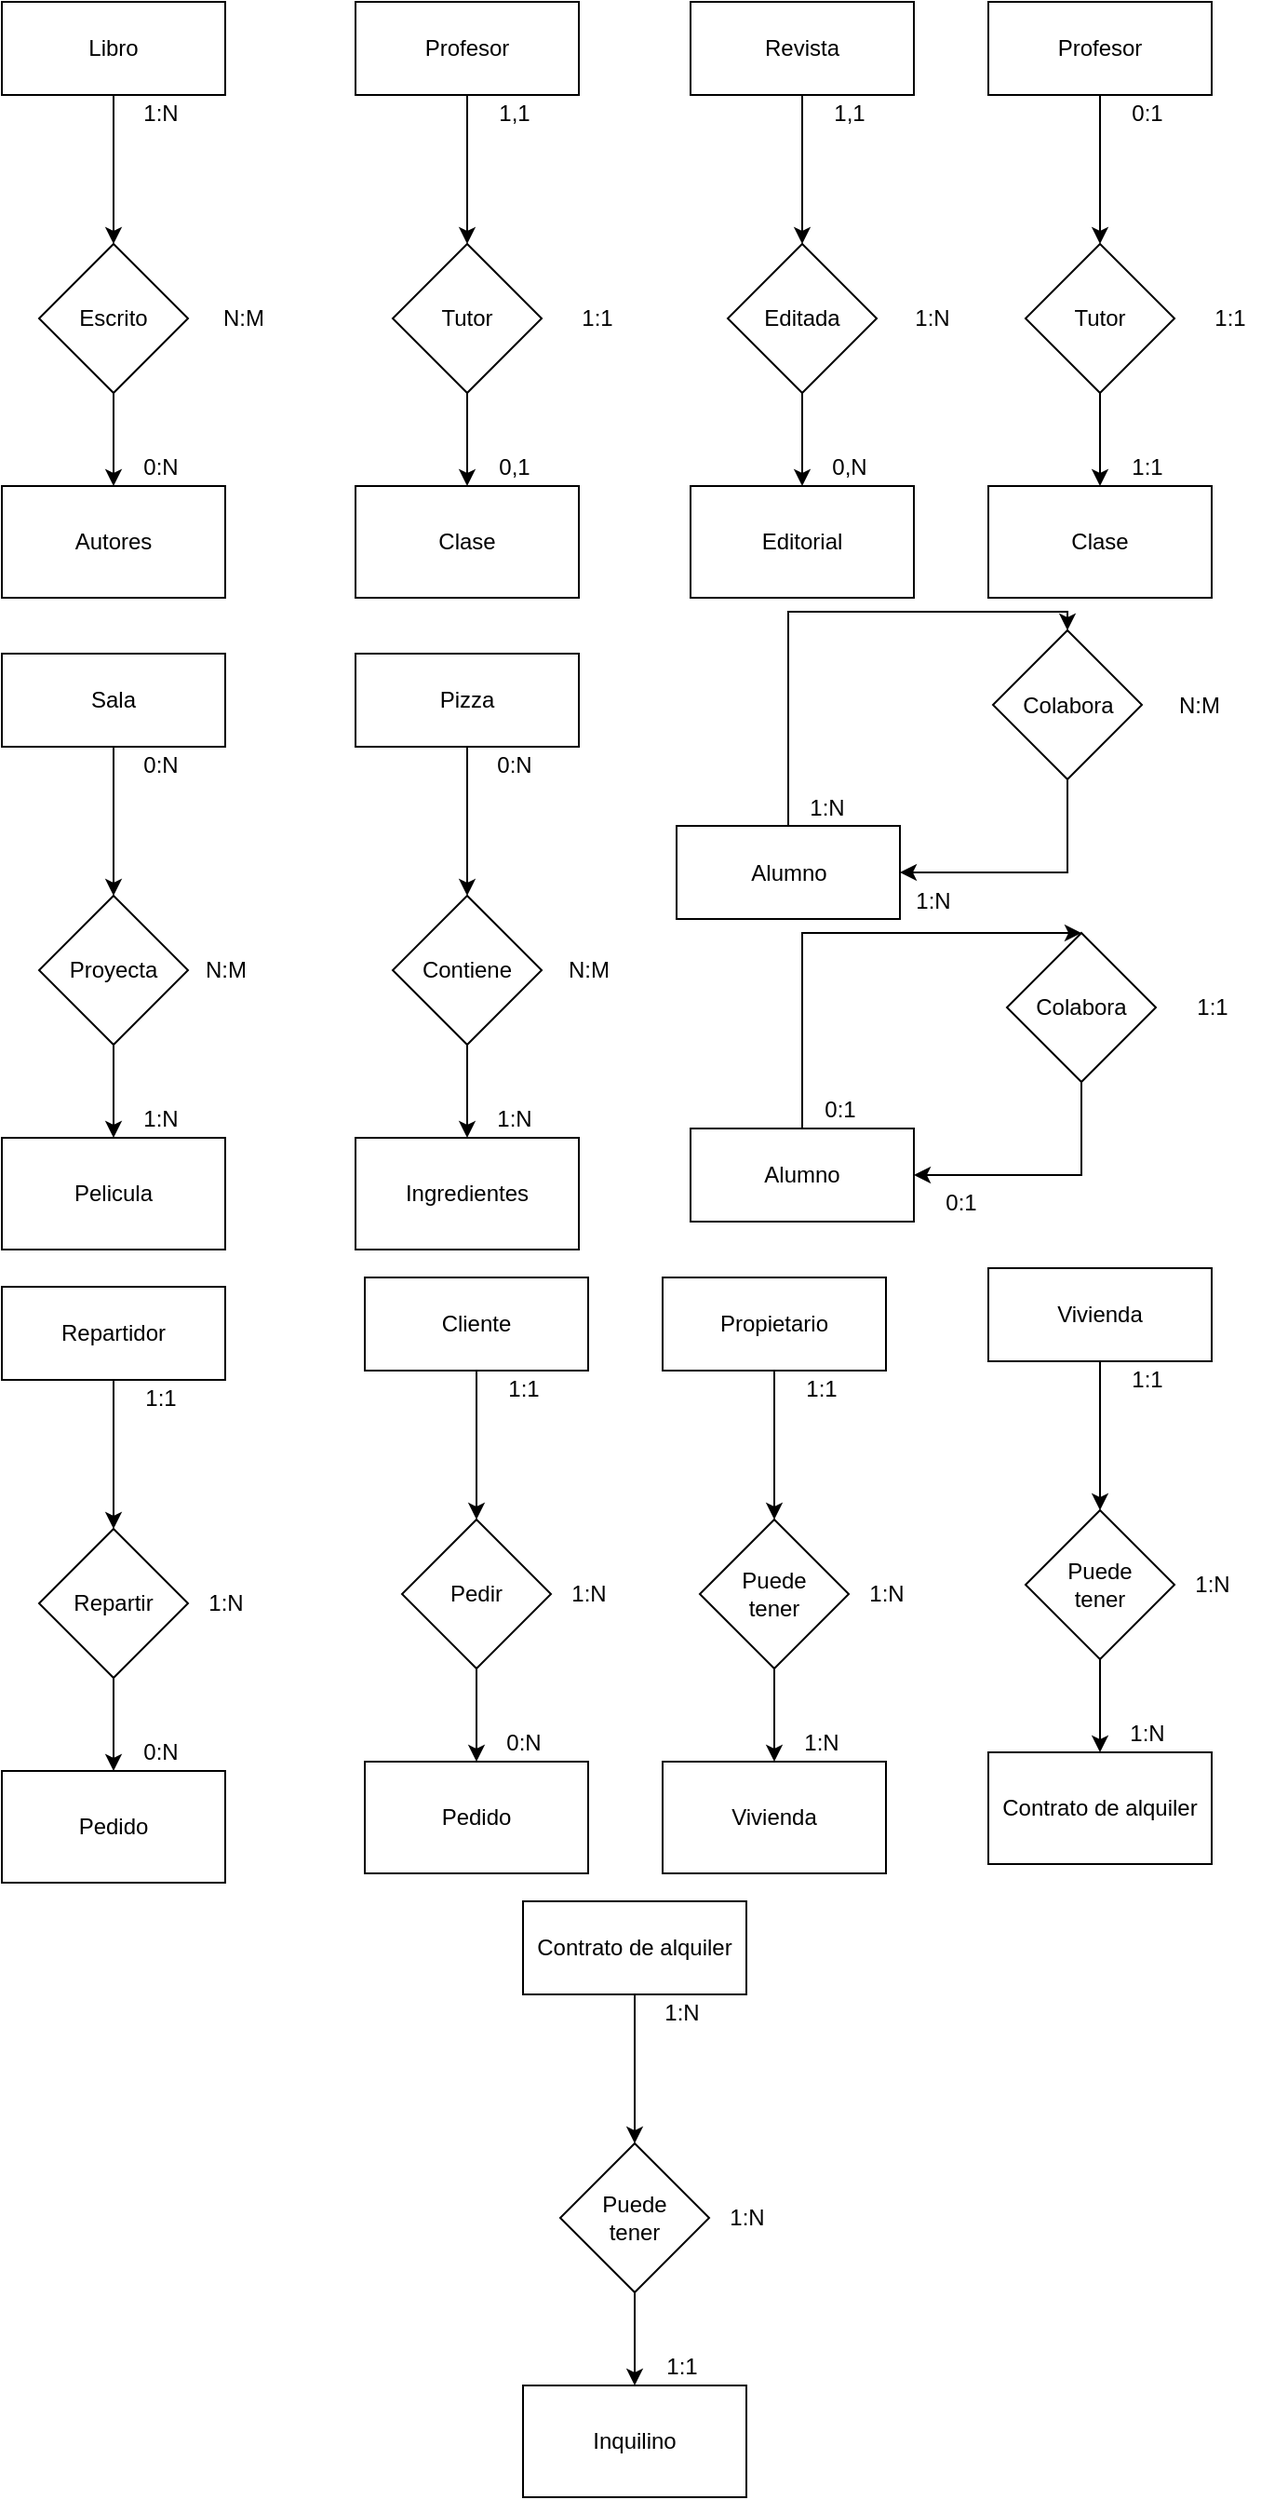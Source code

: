<mxfile version="19.0.2" type="device"><diagram id="R2lEEEUBdFMjLlhIrx00" name="Page-1"><mxGraphModel dx="2272" dy="1965" grid="1" gridSize="10" guides="1" tooltips="1" connect="1" arrows="1" fold="1" page="1" pageScale="1" pageWidth="850" pageHeight="1100" math="0" shadow="0" extFonts="Permanent Marker^https://fonts.googleapis.com/css?family=Permanent+Marker"><root><mxCell id="0"/><mxCell id="1" parent="0"/><mxCell id="HarLoR-U8Gc8J5D30fHA-31" style="edgeStyle=orthogonalEdgeStyle;rounded=0;orthogonalLoop=1;jettySize=auto;html=1;exitX=0.5;exitY=1;exitDx=0;exitDy=0;entryX=0.5;entryY=0;entryDx=0;entryDy=0;" parent="1" source="HarLoR-U8Gc8J5D30fHA-26" target="HarLoR-U8Gc8J5D30fHA-29" edge="1"><mxGeometry relative="1" as="geometry"/></mxCell><mxCell id="HarLoR-U8Gc8J5D30fHA-26" value="Libro" style="rounded=0;whiteSpace=wrap;html=1;" parent="1" vertex="1"><mxGeometry x="-720" y="-1080" width="120" height="50" as="geometry"/></mxCell><mxCell id="HarLoR-U8Gc8J5D30fHA-27" value="Autores" style="rounded=0;whiteSpace=wrap;html=1;" parent="1" vertex="1"><mxGeometry x="-720" y="-820" width="120" height="60" as="geometry"/></mxCell><mxCell id="HarLoR-U8Gc8J5D30fHA-32" style="edgeStyle=orthogonalEdgeStyle;rounded=0;orthogonalLoop=1;jettySize=auto;html=1;exitX=0.5;exitY=1;exitDx=0;exitDy=0;entryX=0.5;entryY=0;entryDx=0;entryDy=0;" parent="1" source="HarLoR-U8Gc8J5D30fHA-29" target="HarLoR-U8Gc8J5D30fHA-27" edge="1"><mxGeometry relative="1" as="geometry"/></mxCell><mxCell id="HarLoR-U8Gc8J5D30fHA-29" value="Escrito" style="rhombus;whiteSpace=wrap;html=1;" parent="1" vertex="1"><mxGeometry x="-700" y="-950" width="80" height="80" as="geometry"/></mxCell><mxCell id="HarLoR-U8Gc8J5D30fHA-34" value="1:N" style="text;html=1;align=center;verticalAlign=middle;resizable=0;points=[];autosize=1;strokeColor=none;fillColor=none;" parent="1" vertex="1"><mxGeometry x="-650" y="-1030" width="30" height="20" as="geometry"/></mxCell><mxCell id="HarLoR-U8Gc8J5D30fHA-35" value="0:N" style="text;html=1;align=center;verticalAlign=middle;resizable=0;points=[];autosize=1;strokeColor=none;fillColor=none;" parent="1" vertex="1"><mxGeometry x="-650" y="-840" width="30" height="20" as="geometry"/></mxCell><mxCell id="HarLoR-U8Gc8J5D30fHA-37" style="edgeStyle=orthogonalEdgeStyle;rounded=0;orthogonalLoop=1;jettySize=auto;html=1;exitX=0.5;exitY=1;exitDx=0;exitDy=0;entryX=0.5;entryY=0;entryDx=0;entryDy=0;" parent="1" source="HarLoR-U8Gc8J5D30fHA-38" target="HarLoR-U8Gc8J5D30fHA-41" edge="1"><mxGeometry relative="1" as="geometry"/></mxCell><mxCell id="HarLoR-U8Gc8J5D30fHA-38" value="Profesor" style="rounded=0;whiteSpace=wrap;html=1;" parent="1" vertex="1"><mxGeometry x="-530" y="-1080" width="120" height="50" as="geometry"/></mxCell><mxCell id="HarLoR-U8Gc8J5D30fHA-39" value="Clase" style="rounded=0;whiteSpace=wrap;html=1;" parent="1" vertex="1"><mxGeometry x="-530" y="-820" width="120" height="60" as="geometry"/></mxCell><mxCell id="HarLoR-U8Gc8J5D30fHA-40" style="edgeStyle=orthogonalEdgeStyle;rounded=0;orthogonalLoop=1;jettySize=auto;html=1;exitX=0.5;exitY=1;exitDx=0;exitDy=0;entryX=0.5;entryY=0;entryDx=0;entryDy=0;" parent="1" source="HarLoR-U8Gc8J5D30fHA-41" target="HarLoR-U8Gc8J5D30fHA-39" edge="1"><mxGeometry relative="1" as="geometry"/></mxCell><mxCell id="HarLoR-U8Gc8J5D30fHA-41" value="Tutor" style="rhombus;whiteSpace=wrap;html=1;" parent="1" vertex="1"><mxGeometry x="-510" y="-950" width="80" height="80" as="geometry"/></mxCell><mxCell id="HarLoR-U8Gc8J5D30fHA-42" value="1,1" style="text;html=1;align=center;verticalAlign=middle;resizable=0;points=[];autosize=1;strokeColor=none;fillColor=none;" parent="1" vertex="1"><mxGeometry x="-460" y="-1030" width="30" height="20" as="geometry"/></mxCell><mxCell id="HarLoR-U8Gc8J5D30fHA-43" value="0,1&lt;span style=&quot;color: rgba(0, 0, 0, 0); font-family: monospace; font-size: 0px; text-align: start;&quot;&gt;%3CmxGraphModel%3E%3Croot%3E%3CmxCell%20id%3D%220%22%2F%3E%3CmxCell%20id%3D%221%22%20parent%3D%220%22%2F%3E%3CmxCell%20id%3D%222%22%20style%3D%22edgeStyle%3DorthogonalEdgeStyle%3Brounded%3D0%3BorthogonalLoop%3D1%3BjettySize%3Dauto%3Bhtml%3D1%3BexitX%3D0.5%3BexitY%3D1%3BexitDx%3D0%3BexitDy%3D0%3BentryX%3D0.5%3BentryY%3D0%3BentryDx%3D0%3BentryDy%3D0%3B%22%20edge%3D%221%22%20source%3D%223%22%20target%3D%226%22%20parent%3D%221%22%3E%3CmxGeometry%20relative%3D%221%22%20as%3D%22geometry%22%2F%3E%3C%2FmxCell%3E%3CmxCell%20id%3D%223%22%20value%3D%22Profesor%22%20style%3D%22rounded%3D0%3BwhiteSpace%3Dwrap%3Bhtml%3D1%3B%22%20vertex%3D%221%22%20parent%3D%221%22%3E%3CmxGeometry%20x%3D%22100%22%20y%3D%22-790%22%20width%3D%22120%22%20height%3D%2250%22%20as%3D%22geometry%22%2F%3E%3C%2FmxCell%3E%3CmxCell%20id%3D%224%22%20value%3D%22Clase%22%20style%3D%22rounded%3D0%3BwhiteSpace%3Dwrap%3Bhtml%3D1%3B%22%20vertex%3D%221%22%20parent%3D%221%22%3E%3CmxGeometry%20x%3D%22100%22%20y%3D%22-530%22%20width%3D%22120%22%20height%3D%2260%22%20as%3D%22geometry%22%2F%3E%3C%2FmxCell%3E%3CmxCell%20id%3D%225%22%20style%3D%22edgeStyle%3DorthogonalEdgeStyle%3Brounded%3D0%3BorthogonalLoop%3D1%3BjettySize%3Dauto%3Bhtml%3D1%3BexitX%3D0.5%3BexitY%3D1%3BexitDx%3D0%3BexitDy%3D0%3BentryX%3D0.5%3BentryY%3D0%3BentryDx%3D0%3BentryDy%3D0%3B%22%20edge%3D%221%22%20source%3D%226%22%20target%3D%224%22%20parent%3D%221%22%3E%3CmxGeometry%20relative%3D%221%22%20as%3D%22geometry%22%2F%3E%3C%2FmxCell%3E%3CmxCell%20id%3D%226%22%20value%3D%22Tutor%22%20style%3D%22rhombus%3BwhiteSpace%3Dwrap%3Bhtml%3D1%3B%22%20vertex%3D%221%22%20parent%3D%221%22%3E%3CmxGeometry%20x%3D%22120%22%20y%3D%22-660%22%20width%3D%2280%22%20height%3D%2280%22%20as%3D%22geometry%22%2F%3E%3C%2FmxCell%3E%3CmxCell%20id%3D%227%22%20value%3D%220%3A1%22%20style%3D%22text%3Bhtml%3D1%3Balign%3Dcenter%3BverticalAlign%3Dmiddle%3Bresizable%3D0%3Bpoints%3D%5B%5D%3Bautosize%3D1%3BstrokeColor%3Dnone%3BfillColor%3Dnone%3B%22%20vertex%3D%221%22%20parent%3D%221%22%3E%3CmxGeometry%20x%3D%22170%22%20y%3D%22-740%22%20width%3D%2230%22%20height%3D%2220%22%20as%3D%22geometry%22%2F%3E%3C%2FmxCell%3E%3CmxCell%20id%3D%228%22%20value%3D%221%3A1%22%20style%3D%22text%3Bhtml%3D1%3Balign%3Dcenter%3BverticalAlign%3Dmiddle%3Bresizable%3D0%3Bpoints%3D%5B%5D%3Bautosize%3D1%3BstrokeColor%3Dnone%3BfillColor%3Dnone%3B%22%20vertex%3D%221%22%20parent%3D%221%22%3E%3CmxGeometry%20x%3D%22170%22%20y%3D%22-550%22%20width%3D%2230%22%20height%3D%2220%22%20as%3D%22geometry%22%2F%3E%3C%2FmxCell%3E%3CmxCell%20id%3D%229%22%20value%3D%221%3A1%22%20style%3D%22text%3Bhtml%3D1%3BstrokeColor%3Dnone%3BfillColor%3Dnone%3Balign%3Dcenter%3BverticalAlign%3Dmiddle%3BwhiteSpace%3Dwrap%3Brounded%3D0%3B%22%20vertex%3D%221%22%20parent%3D%221%22%3E%3CmxGeometry%20x%3D%22200%22%20y%3D%22-635%22%20width%3D%2260%22%20height%3D%2230%22%20as%3D%22geometry%22%2F%3E%3C%2FmxCell%3E%3C%2Froot%3E%3C%2FmxGraphModel%3E&lt;/span&gt;" style="text;html=1;align=center;verticalAlign=middle;resizable=0;points=[];autosize=1;strokeColor=none;fillColor=none;" parent="1" vertex="1"><mxGeometry x="-460" y="-840" width="30" height="20" as="geometry"/></mxCell><mxCell id="HarLoR-U8Gc8J5D30fHA-44" value="N:M" style="text;html=1;strokeColor=none;fillColor=none;align=center;verticalAlign=middle;whiteSpace=wrap;rounded=0;" parent="1" vertex="1"><mxGeometry x="-620" y="-925" width="60" height="30" as="geometry"/></mxCell><mxCell id="HarLoR-U8Gc8J5D30fHA-45" value="1:1" style="text;html=1;strokeColor=none;fillColor=none;align=center;verticalAlign=middle;whiteSpace=wrap;rounded=0;" parent="1" vertex="1"><mxGeometry x="-430" y="-925" width="60" height="30" as="geometry"/></mxCell><mxCell id="HarLoR-U8Gc8J5D30fHA-46" style="edgeStyle=orthogonalEdgeStyle;rounded=0;orthogonalLoop=1;jettySize=auto;html=1;exitX=0.5;exitY=1;exitDx=0;exitDy=0;entryX=0.5;entryY=0;entryDx=0;entryDy=0;" parent="1" source="HarLoR-U8Gc8J5D30fHA-47" target="HarLoR-U8Gc8J5D30fHA-50" edge="1"><mxGeometry relative="1" as="geometry"/></mxCell><mxCell id="HarLoR-U8Gc8J5D30fHA-47" value="Revista" style="rounded=0;whiteSpace=wrap;html=1;" parent="1" vertex="1"><mxGeometry x="-350" y="-1080" width="120" height="50" as="geometry"/></mxCell><mxCell id="HarLoR-U8Gc8J5D30fHA-48" value="Editorial" style="rounded=0;whiteSpace=wrap;html=1;" parent="1" vertex="1"><mxGeometry x="-350" y="-820" width="120" height="60" as="geometry"/></mxCell><mxCell id="HarLoR-U8Gc8J5D30fHA-49" style="edgeStyle=orthogonalEdgeStyle;rounded=0;orthogonalLoop=1;jettySize=auto;html=1;exitX=0.5;exitY=1;exitDx=0;exitDy=0;entryX=0.5;entryY=0;entryDx=0;entryDy=0;" parent="1" source="HarLoR-U8Gc8J5D30fHA-50" target="HarLoR-U8Gc8J5D30fHA-48" edge="1"><mxGeometry relative="1" as="geometry"/></mxCell><mxCell id="HarLoR-U8Gc8J5D30fHA-50" value="Editada" style="rhombus;whiteSpace=wrap;html=1;" parent="1" vertex="1"><mxGeometry x="-330" y="-950" width="80" height="80" as="geometry"/></mxCell><mxCell id="HarLoR-U8Gc8J5D30fHA-51" value="1,1" style="text;html=1;align=center;verticalAlign=middle;resizable=0;points=[];autosize=1;strokeColor=none;fillColor=none;" parent="1" vertex="1"><mxGeometry x="-280" y="-1030" width="30" height="20" as="geometry"/></mxCell><mxCell id="HarLoR-U8Gc8J5D30fHA-52" value="0,N" style="text;html=1;align=center;verticalAlign=middle;resizable=0;points=[];autosize=1;strokeColor=none;fillColor=none;" parent="1" vertex="1"><mxGeometry x="-280" y="-840" width="30" height="20" as="geometry"/></mxCell><mxCell id="HarLoR-U8Gc8J5D30fHA-53" value="1:N" style="text;html=1;strokeColor=none;fillColor=none;align=center;verticalAlign=middle;whiteSpace=wrap;rounded=0;" parent="1" vertex="1"><mxGeometry x="-250" y="-925" width="60" height="30" as="geometry"/></mxCell><mxCell id="HarLoR-U8Gc8J5D30fHA-63" style="edgeStyle=orthogonalEdgeStyle;rounded=0;orthogonalLoop=1;jettySize=auto;html=1;exitX=0.5;exitY=1;exitDx=0;exitDy=0;entryX=0.5;entryY=0;entryDx=0;entryDy=0;" parent="1" source="HarLoR-U8Gc8J5D30fHA-64" target="HarLoR-U8Gc8J5D30fHA-67" edge="1"><mxGeometry relative="1" as="geometry"/></mxCell><mxCell id="HarLoR-U8Gc8J5D30fHA-64" value="Profesor" style="rounded=0;whiteSpace=wrap;html=1;" parent="1" vertex="1"><mxGeometry x="-190" y="-1080" width="120" height="50" as="geometry"/></mxCell><mxCell id="HarLoR-U8Gc8J5D30fHA-65" value="Clase" style="rounded=0;whiteSpace=wrap;html=1;" parent="1" vertex="1"><mxGeometry x="-190" y="-820" width="120" height="60" as="geometry"/></mxCell><mxCell id="HarLoR-U8Gc8J5D30fHA-66" style="edgeStyle=orthogonalEdgeStyle;rounded=0;orthogonalLoop=1;jettySize=auto;html=1;exitX=0.5;exitY=1;exitDx=0;exitDy=0;entryX=0.5;entryY=0;entryDx=0;entryDy=0;" parent="1" source="HarLoR-U8Gc8J5D30fHA-67" target="HarLoR-U8Gc8J5D30fHA-65" edge="1"><mxGeometry relative="1" as="geometry"/></mxCell><mxCell id="HarLoR-U8Gc8J5D30fHA-67" value="Tutor" style="rhombus;whiteSpace=wrap;html=1;" parent="1" vertex="1"><mxGeometry x="-170" y="-950" width="80" height="80" as="geometry"/></mxCell><mxCell id="HarLoR-U8Gc8J5D30fHA-68" value="0:1" style="text;html=1;align=center;verticalAlign=middle;resizable=0;points=[];autosize=1;strokeColor=none;fillColor=none;" parent="1" vertex="1"><mxGeometry x="-120" y="-1030" width="30" height="20" as="geometry"/></mxCell><mxCell id="HarLoR-U8Gc8J5D30fHA-69" value="1:1" style="text;html=1;align=center;verticalAlign=middle;resizable=0;points=[];autosize=1;strokeColor=none;fillColor=none;" parent="1" vertex="1"><mxGeometry x="-120" y="-840" width="30" height="20" as="geometry"/></mxCell><mxCell id="HarLoR-U8Gc8J5D30fHA-70" value="1:1" style="text;html=1;strokeColor=none;fillColor=none;align=center;verticalAlign=middle;whiteSpace=wrap;rounded=0;" parent="1" vertex="1"><mxGeometry x="-90" y="-925" width="60" height="30" as="geometry"/></mxCell><mxCell id="LlTFSjVDHGn3UxPqFaOu-1" style="edgeStyle=orthogonalEdgeStyle;rounded=0;orthogonalLoop=1;jettySize=auto;html=1;exitX=0.5;exitY=1;exitDx=0;exitDy=0;entryX=0.5;entryY=0;entryDx=0;entryDy=0;" edge="1" parent="1" source="LlTFSjVDHGn3UxPqFaOu-2" target="LlTFSjVDHGn3UxPqFaOu-5"><mxGeometry relative="1" as="geometry"/></mxCell><mxCell id="LlTFSjVDHGn3UxPqFaOu-2" value="Sala" style="rounded=0;whiteSpace=wrap;html=1;" vertex="1" parent="1"><mxGeometry x="-720" y="-730" width="120" height="50" as="geometry"/></mxCell><mxCell id="LlTFSjVDHGn3UxPqFaOu-3" value="Pelicula" style="rounded=0;whiteSpace=wrap;html=1;" vertex="1" parent="1"><mxGeometry x="-720" y="-470" width="120" height="60" as="geometry"/></mxCell><mxCell id="LlTFSjVDHGn3UxPqFaOu-4" style="edgeStyle=orthogonalEdgeStyle;rounded=0;orthogonalLoop=1;jettySize=auto;html=1;exitX=0.5;exitY=1;exitDx=0;exitDy=0;entryX=0.5;entryY=0;entryDx=0;entryDy=0;" edge="1" parent="1" source="LlTFSjVDHGn3UxPqFaOu-5" target="LlTFSjVDHGn3UxPqFaOu-3"><mxGeometry relative="1" as="geometry"/></mxCell><mxCell id="LlTFSjVDHGn3UxPqFaOu-5" value="Proyecta" style="rhombus;whiteSpace=wrap;html=1;" vertex="1" parent="1"><mxGeometry x="-700" y="-600" width="80" height="80" as="geometry"/></mxCell><mxCell id="LlTFSjVDHGn3UxPqFaOu-6" value="0:N" style="text;html=1;align=center;verticalAlign=middle;resizable=0;points=[];autosize=1;strokeColor=none;fillColor=none;" vertex="1" parent="1"><mxGeometry x="-650" y="-680" width="30" height="20" as="geometry"/></mxCell><mxCell id="LlTFSjVDHGn3UxPqFaOu-7" value="1:N" style="text;html=1;align=center;verticalAlign=middle;resizable=0;points=[];autosize=1;strokeColor=none;fillColor=none;" vertex="1" parent="1"><mxGeometry x="-650" y="-490" width="30" height="20" as="geometry"/></mxCell><mxCell id="LlTFSjVDHGn3UxPqFaOu-8" value="N:M" style="text;html=1;align=center;verticalAlign=middle;resizable=0;points=[];autosize=1;strokeColor=none;fillColor=none;" vertex="1" parent="1"><mxGeometry x="-620" y="-570" width="40" height="20" as="geometry"/></mxCell><mxCell id="LlTFSjVDHGn3UxPqFaOu-9" style="edgeStyle=orthogonalEdgeStyle;rounded=0;orthogonalLoop=1;jettySize=auto;html=1;exitX=0.5;exitY=1;exitDx=0;exitDy=0;entryX=0.5;entryY=0;entryDx=0;entryDy=0;" edge="1" parent="1" source="LlTFSjVDHGn3UxPqFaOu-10" target="LlTFSjVDHGn3UxPqFaOu-13"><mxGeometry relative="1" as="geometry"/></mxCell><mxCell id="LlTFSjVDHGn3UxPqFaOu-10" value="Pizza" style="rounded=0;whiteSpace=wrap;html=1;" vertex="1" parent="1"><mxGeometry x="-530" y="-730" width="120" height="50" as="geometry"/></mxCell><mxCell id="LlTFSjVDHGn3UxPqFaOu-11" value="Ingredientes" style="rounded=0;whiteSpace=wrap;html=1;" vertex="1" parent="1"><mxGeometry x="-530" y="-470" width="120" height="60" as="geometry"/></mxCell><mxCell id="LlTFSjVDHGn3UxPqFaOu-12" style="edgeStyle=orthogonalEdgeStyle;rounded=0;orthogonalLoop=1;jettySize=auto;html=1;exitX=0.5;exitY=1;exitDx=0;exitDy=0;entryX=0.5;entryY=0;entryDx=0;entryDy=0;" edge="1" parent="1" source="LlTFSjVDHGn3UxPqFaOu-13" target="LlTFSjVDHGn3UxPqFaOu-11"><mxGeometry relative="1" as="geometry"/></mxCell><mxCell id="LlTFSjVDHGn3UxPqFaOu-13" value="Contiene" style="rhombus;whiteSpace=wrap;html=1;" vertex="1" parent="1"><mxGeometry x="-510" y="-600" width="80" height="80" as="geometry"/></mxCell><mxCell id="LlTFSjVDHGn3UxPqFaOu-14" value="0:N" style="text;html=1;align=center;verticalAlign=middle;resizable=0;points=[];autosize=1;strokeColor=none;fillColor=none;" vertex="1" parent="1"><mxGeometry x="-460" y="-680" width="30" height="20" as="geometry"/></mxCell><mxCell id="LlTFSjVDHGn3UxPqFaOu-15" value="1:N" style="text;html=1;align=center;verticalAlign=middle;resizable=0;points=[];autosize=1;strokeColor=none;fillColor=none;" vertex="1" parent="1"><mxGeometry x="-460" y="-490" width="30" height="20" as="geometry"/></mxCell><mxCell id="LlTFSjVDHGn3UxPqFaOu-16" value="N:M" style="text;html=1;align=center;verticalAlign=middle;resizable=0;points=[];autosize=1;strokeColor=none;fillColor=none;" vertex="1" parent="1"><mxGeometry x="-425" y="-570" width="40" height="20" as="geometry"/></mxCell><mxCell id="LlTFSjVDHGn3UxPqFaOu-27" style="edgeStyle=orthogonalEdgeStyle;rounded=0;orthogonalLoop=1;jettySize=auto;html=1;exitX=0.5;exitY=0;exitDx=0;exitDy=0;entryX=0.5;entryY=0;entryDx=0;entryDy=0;" edge="1" parent="1" source="LlTFSjVDHGn3UxPqFaOu-18" target="LlTFSjVDHGn3UxPqFaOu-26"><mxGeometry relative="1" as="geometry"><Array as="points"><mxPoint x="-297.5" y="-752.5"/><mxPoint x="-147.5" y="-752.5"/></Array></mxGeometry></mxCell><mxCell id="LlTFSjVDHGn3UxPqFaOu-18" value="Alumno" style="rounded=0;whiteSpace=wrap;html=1;" vertex="1" parent="1"><mxGeometry x="-357.5" y="-637.5" width="120" height="50" as="geometry"/></mxCell><mxCell id="LlTFSjVDHGn3UxPqFaOu-28" style="edgeStyle=orthogonalEdgeStyle;rounded=0;orthogonalLoop=1;jettySize=auto;html=1;exitX=0.5;exitY=1;exitDx=0;exitDy=0;entryX=1;entryY=0.5;entryDx=0;entryDy=0;" edge="1" parent="1" source="LlTFSjVDHGn3UxPqFaOu-26" target="LlTFSjVDHGn3UxPqFaOu-18"><mxGeometry relative="1" as="geometry"/></mxCell><mxCell id="LlTFSjVDHGn3UxPqFaOu-26" value="Colabora" style="rhombus;whiteSpace=wrap;html=1;" vertex="1" parent="1"><mxGeometry x="-187.5" y="-742.5" width="80" height="80" as="geometry"/></mxCell><mxCell id="LlTFSjVDHGn3UxPqFaOu-29" value="1:N" style="text;html=1;align=center;verticalAlign=middle;resizable=0;points=[];autosize=1;strokeColor=none;fillColor=none;" vertex="1" parent="1"><mxGeometry x="-292.5" y="-657.5" width="30" height="20" as="geometry"/></mxCell><mxCell id="LlTFSjVDHGn3UxPqFaOu-30" value="N:M" style="text;html=1;align=center;verticalAlign=middle;resizable=0;points=[];autosize=1;strokeColor=none;fillColor=none;" vertex="1" parent="1"><mxGeometry x="-97.5" y="-712.5" width="40" height="20" as="geometry"/></mxCell><mxCell id="LlTFSjVDHGn3UxPqFaOu-31" style="edgeStyle=orthogonalEdgeStyle;rounded=0;orthogonalLoop=1;jettySize=auto;html=1;exitX=0.5;exitY=0;exitDx=0;exitDy=0;entryX=0.5;entryY=0;entryDx=0;entryDy=0;" edge="1" parent="1" source="LlTFSjVDHGn3UxPqFaOu-32" target="LlTFSjVDHGn3UxPqFaOu-34"><mxGeometry relative="1" as="geometry"><Array as="points"><mxPoint x="-290" y="-580"/></Array></mxGeometry></mxCell><mxCell id="LlTFSjVDHGn3UxPqFaOu-32" value="Alumno" style="rounded=0;whiteSpace=wrap;html=1;" vertex="1" parent="1"><mxGeometry x="-350" y="-475" width="120" height="50" as="geometry"/></mxCell><mxCell id="LlTFSjVDHGn3UxPqFaOu-33" style="edgeStyle=orthogonalEdgeStyle;rounded=0;orthogonalLoop=1;jettySize=auto;html=1;exitX=0.5;exitY=1;exitDx=0;exitDy=0;entryX=1;entryY=0.5;entryDx=0;entryDy=0;" edge="1" parent="1" source="LlTFSjVDHGn3UxPqFaOu-34" target="LlTFSjVDHGn3UxPqFaOu-32"><mxGeometry relative="1" as="geometry"/></mxCell><mxCell id="LlTFSjVDHGn3UxPqFaOu-34" value="Colabora" style="rhombus;whiteSpace=wrap;html=1;" vertex="1" parent="1"><mxGeometry x="-180" y="-580" width="80" height="80" as="geometry"/></mxCell><mxCell id="LlTFSjVDHGn3UxPqFaOu-35" value="0:1" style="text;html=1;align=center;verticalAlign=middle;resizable=0;points=[];autosize=1;strokeColor=none;fillColor=none;" vertex="1" parent="1"><mxGeometry x="-285" y="-495" width="30" height="20" as="geometry"/></mxCell><mxCell id="LlTFSjVDHGn3UxPqFaOu-36" value="1:1" style="text;html=1;align=center;verticalAlign=middle;resizable=0;points=[];autosize=1;strokeColor=none;fillColor=none;" vertex="1" parent="1"><mxGeometry x="-85" y="-550" width="30" height="20" as="geometry"/></mxCell><mxCell id="LlTFSjVDHGn3UxPqFaOu-37" style="edgeStyle=orthogonalEdgeStyle;rounded=0;orthogonalLoop=1;jettySize=auto;html=1;exitX=0.5;exitY=1;exitDx=0;exitDy=0;entryX=0.5;entryY=0;entryDx=0;entryDy=0;" edge="1" parent="1" source="LlTFSjVDHGn3UxPqFaOu-38" target="LlTFSjVDHGn3UxPqFaOu-41"><mxGeometry relative="1" as="geometry"/></mxCell><mxCell id="LlTFSjVDHGn3UxPqFaOu-38" value="Repartidor" style="rounded=0;whiteSpace=wrap;html=1;" vertex="1" parent="1"><mxGeometry x="-720" y="-390" width="120" height="50" as="geometry"/></mxCell><mxCell id="LlTFSjVDHGn3UxPqFaOu-39" value="Pedido" style="rounded=0;whiteSpace=wrap;html=1;" vertex="1" parent="1"><mxGeometry x="-720" y="-130" width="120" height="60" as="geometry"/></mxCell><mxCell id="LlTFSjVDHGn3UxPqFaOu-40" style="edgeStyle=orthogonalEdgeStyle;rounded=0;orthogonalLoop=1;jettySize=auto;html=1;exitX=0.5;exitY=1;exitDx=0;exitDy=0;entryX=0.5;entryY=0;entryDx=0;entryDy=0;" edge="1" parent="1" source="LlTFSjVDHGn3UxPqFaOu-41" target="LlTFSjVDHGn3UxPqFaOu-39"><mxGeometry relative="1" as="geometry"/></mxCell><mxCell id="LlTFSjVDHGn3UxPqFaOu-41" value="Repartir" style="rhombus;whiteSpace=wrap;html=1;" vertex="1" parent="1"><mxGeometry x="-700" y="-260" width="80" height="80" as="geometry"/></mxCell><mxCell id="LlTFSjVDHGn3UxPqFaOu-42" value="1:1" style="text;html=1;align=center;verticalAlign=middle;resizable=0;points=[];autosize=1;strokeColor=none;fillColor=none;" vertex="1" parent="1"><mxGeometry x="-650" y="-340" width="30" height="20" as="geometry"/></mxCell><mxCell id="LlTFSjVDHGn3UxPqFaOu-43" value="0:N" style="text;html=1;align=center;verticalAlign=middle;resizable=0;points=[];autosize=1;strokeColor=none;fillColor=none;" vertex="1" parent="1"><mxGeometry x="-650" y="-150" width="30" height="20" as="geometry"/></mxCell><mxCell id="LlTFSjVDHGn3UxPqFaOu-44" value="1:N" style="text;html=1;align=center;verticalAlign=middle;resizable=0;points=[];autosize=1;strokeColor=none;fillColor=none;" vertex="1" parent="1"><mxGeometry x="-615" y="-230" width="30" height="20" as="geometry"/></mxCell><mxCell id="LlTFSjVDHGn3UxPqFaOu-45" style="edgeStyle=orthogonalEdgeStyle;rounded=0;orthogonalLoop=1;jettySize=auto;html=1;exitX=0.5;exitY=1;exitDx=0;exitDy=0;entryX=0.5;entryY=0;entryDx=0;entryDy=0;" edge="1" parent="1" source="LlTFSjVDHGn3UxPqFaOu-46" target="LlTFSjVDHGn3UxPqFaOu-49"><mxGeometry relative="1" as="geometry"/></mxCell><mxCell id="LlTFSjVDHGn3UxPqFaOu-46" value="Cliente" style="rounded=0;whiteSpace=wrap;html=1;" vertex="1" parent="1"><mxGeometry x="-525" y="-395" width="120" height="50" as="geometry"/></mxCell><mxCell id="LlTFSjVDHGn3UxPqFaOu-47" value="Pedido" style="rounded=0;whiteSpace=wrap;html=1;" vertex="1" parent="1"><mxGeometry x="-525" y="-135" width="120" height="60" as="geometry"/></mxCell><mxCell id="LlTFSjVDHGn3UxPqFaOu-48" style="edgeStyle=orthogonalEdgeStyle;rounded=0;orthogonalLoop=1;jettySize=auto;html=1;exitX=0.5;exitY=1;exitDx=0;exitDy=0;entryX=0.5;entryY=0;entryDx=0;entryDy=0;" edge="1" parent="1" source="LlTFSjVDHGn3UxPqFaOu-49" target="LlTFSjVDHGn3UxPqFaOu-47"><mxGeometry relative="1" as="geometry"/></mxCell><mxCell id="LlTFSjVDHGn3UxPqFaOu-49" value="Pedir" style="rhombus;whiteSpace=wrap;html=1;" vertex="1" parent="1"><mxGeometry x="-505" y="-265" width="80" height="80" as="geometry"/></mxCell><mxCell id="LlTFSjVDHGn3UxPqFaOu-50" value="1:1" style="text;html=1;align=center;verticalAlign=middle;resizable=0;points=[];autosize=1;strokeColor=none;fillColor=none;" vertex="1" parent="1"><mxGeometry x="-455" y="-345" width="30" height="20" as="geometry"/></mxCell><mxCell id="LlTFSjVDHGn3UxPqFaOu-51" value="0:N" style="text;html=1;align=center;verticalAlign=middle;resizable=0;points=[];autosize=1;strokeColor=none;fillColor=none;" vertex="1" parent="1"><mxGeometry x="-455" y="-155" width="30" height="20" as="geometry"/></mxCell><mxCell id="LlTFSjVDHGn3UxPqFaOu-52" value="1:N" style="text;html=1;align=center;verticalAlign=middle;resizable=0;points=[];autosize=1;strokeColor=none;fillColor=none;" vertex="1" parent="1"><mxGeometry x="-420" y="-235" width="30" height="20" as="geometry"/></mxCell><mxCell id="LlTFSjVDHGn3UxPqFaOu-53" style="edgeStyle=orthogonalEdgeStyle;rounded=0;orthogonalLoop=1;jettySize=auto;html=1;exitX=0.5;exitY=1;exitDx=0;exitDy=0;entryX=0.5;entryY=0;entryDx=0;entryDy=0;" edge="1" parent="1" source="LlTFSjVDHGn3UxPqFaOu-54" target="LlTFSjVDHGn3UxPqFaOu-57"><mxGeometry relative="1" as="geometry"/></mxCell><mxCell id="LlTFSjVDHGn3UxPqFaOu-54" value="Propietario" style="rounded=0;whiteSpace=wrap;html=1;" vertex="1" parent="1"><mxGeometry x="-365" y="-395" width="120" height="50" as="geometry"/></mxCell><mxCell id="LlTFSjVDHGn3UxPqFaOu-55" value="Vivienda" style="rounded=0;whiteSpace=wrap;html=1;" vertex="1" parent="1"><mxGeometry x="-365" y="-135" width="120" height="60" as="geometry"/></mxCell><mxCell id="LlTFSjVDHGn3UxPqFaOu-56" style="edgeStyle=orthogonalEdgeStyle;rounded=0;orthogonalLoop=1;jettySize=auto;html=1;exitX=0.5;exitY=1;exitDx=0;exitDy=0;entryX=0.5;entryY=0;entryDx=0;entryDy=0;" edge="1" parent="1" source="LlTFSjVDHGn3UxPqFaOu-57" target="LlTFSjVDHGn3UxPqFaOu-55"><mxGeometry relative="1" as="geometry"/></mxCell><mxCell id="LlTFSjVDHGn3UxPqFaOu-57" value="Puede &lt;br&gt;tener" style="rhombus;whiteSpace=wrap;html=1;" vertex="1" parent="1"><mxGeometry x="-345" y="-265" width="80" height="80" as="geometry"/></mxCell><mxCell id="LlTFSjVDHGn3UxPqFaOu-58" value="1:1&lt;span style=&quot;color: rgba(0, 0, 0, 0); font-family: monospace; font-size: 0px; text-align: start;&quot;&gt;%3CmxGraphModel%3E%3Croot%3E%3CmxCell%20id%3D%220%22%2F%3E%3CmxCell%20id%3D%221%22%20parent%3D%220%22%2F%3E%3CmxCell%20id%3D%222%22%20style%3D%22edgeStyle%3DorthogonalEdgeStyle%3Brounded%3D0%3BorthogonalLoop%3D1%3BjettySize%3Dauto%3Bhtml%3D1%3BexitX%3D0.5%3BexitY%3D1%3BexitDx%3D0%3BexitDy%3D0%3BentryX%3D0.5%3BentryY%3D0%3BentryDx%3D0%3BentryDy%3D0%3B%22%20edge%3D%221%22%20source%3D%223%22%20target%3D%226%22%20parent%3D%221%22%3E%3CmxGeometry%20relative%3D%221%22%20as%3D%22geometry%22%2F%3E%3C%2FmxCell%3E%3CmxCell%20id%3D%223%22%20value%3D%22Repartidor%22%20style%3D%22rounded%3D0%3BwhiteSpace%3Dwrap%3Bhtml%3D1%3B%22%20vertex%3D%221%22%20parent%3D%221%22%3E%3CmxGeometry%20x%3D%22-720%22%20y%3D%22-390%22%20width%3D%22120%22%20height%3D%2250%22%20as%3D%22geometry%22%2F%3E%3C%2FmxCell%3E%3CmxCell%20id%3D%224%22%20value%3D%22Pedido%22%20style%3D%22rounded%3D0%3BwhiteSpace%3Dwrap%3Bhtml%3D1%3B%22%20vertex%3D%221%22%20parent%3D%221%22%3E%3CmxGeometry%20x%3D%22-720%22%20y%3D%22-130%22%20width%3D%22120%22%20height%3D%2260%22%20as%3D%22geometry%22%2F%3E%3C%2FmxCell%3E%3CmxCell%20id%3D%225%22%20style%3D%22edgeStyle%3DorthogonalEdgeStyle%3Brounded%3D0%3BorthogonalLoop%3D1%3BjettySize%3Dauto%3Bhtml%3D1%3BexitX%3D0.5%3BexitY%3D1%3BexitDx%3D0%3BexitDy%3D0%3BentryX%3D0.5%3BentryY%3D0%3BentryDx%3D0%3BentryDy%3D0%3B%22%20edge%3D%221%22%20source%3D%226%22%20target%3D%224%22%20parent%3D%221%22%3E%3CmxGeometry%20relative%3D%221%22%20as%3D%22geometry%22%2F%3E%3C%2FmxCell%3E%3CmxCell%20id%3D%226%22%20value%3D%22Repartir%22%20style%3D%22rhombus%3BwhiteSpace%3Dwrap%3Bhtml%3D1%3B%22%20vertex%3D%221%22%20parent%3D%221%22%3E%3CmxGeometry%20x%3D%22-700%22%20y%3D%22-260%22%20width%3D%2280%22%20height%3D%2280%22%20as%3D%22geometry%22%2F%3E%3C%2FmxCell%3E%3CmxCell%20id%3D%227%22%20value%3D%221%3A1%22%20style%3D%22text%3Bhtml%3D1%3Balign%3Dcenter%3BverticalAlign%3Dmiddle%3Bresizable%3D0%3Bpoints%3D%5B%5D%3Bautosize%3D1%3BstrokeColor%3Dnone%3BfillColor%3Dnone%3B%22%20vertex%3D%221%22%20parent%3D%221%22%3E%3CmxGeometry%20x%3D%22-650%22%20y%3D%22-340%22%20width%3D%2230%22%20height%3D%2220%22%20as%3D%22geometry%22%2F%3E%3C%2FmxCell%3E%3CmxCell%20id%3D%228%22%20value%3D%220%3AN%22%20style%3D%22text%3Bhtml%3D1%3Balign%3Dcenter%3BverticalAlign%3Dmiddle%3Bresizable%3D0%3Bpoints%3D%5B%5D%3Bautosize%3D1%3BstrokeColor%3Dnone%3BfillColor%3Dnone%3B%22%20vertex%3D%221%22%20parent%3D%221%22%3E%3CmxGeometry%20x%3D%22-650%22%20y%3D%22-150%22%20width%3D%2230%22%20height%3D%2220%22%20as%3D%22geometry%22%2F%3E%3C%2FmxCell%3E%3CmxCell%20id%3D%229%22%20value%3D%221%3AN%22%20style%3D%22text%3Bhtml%3D1%3Balign%3Dcenter%3BverticalAlign%3Dmiddle%3Bresizable%3D0%3Bpoints%3D%5B%5D%3Bautosize%3D1%3BstrokeColor%3Dnone%3BfillColor%3Dnone%3B%22%20vertex%3D%221%22%20parent%3D%221%22%3E%3CmxGeometry%20x%3D%22-615%22%20y%3D%22-230%22%20width%3D%2230%22%20height%3D%2220%22%20as%3D%22geometry%22%2F%3E%3C%2FmxCell%3E%3C%2Froot%3E%3C%2FmxGraphModel%3E&lt;/span&gt;" style="text;html=1;align=center;verticalAlign=middle;resizable=0;points=[];autosize=1;strokeColor=none;fillColor=none;" vertex="1" parent="1"><mxGeometry x="-295" y="-345" width="30" height="20" as="geometry"/></mxCell><mxCell id="LlTFSjVDHGn3UxPqFaOu-59" value="1:N" style="text;html=1;align=center;verticalAlign=middle;resizable=0;points=[];autosize=1;strokeColor=none;fillColor=none;" vertex="1" parent="1"><mxGeometry x="-295" y="-155" width="30" height="20" as="geometry"/></mxCell><mxCell id="LlTFSjVDHGn3UxPqFaOu-60" value="1:N" style="text;html=1;align=center;verticalAlign=middle;resizable=0;points=[];autosize=1;strokeColor=none;fillColor=none;" vertex="1" parent="1"><mxGeometry x="-260" y="-235" width="30" height="20" as="geometry"/></mxCell><mxCell id="LlTFSjVDHGn3UxPqFaOu-69" style="edgeStyle=orthogonalEdgeStyle;rounded=0;orthogonalLoop=1;jettySize=auto;html=1;exitX=0.5;exitY=1;exitDx=0;exitDy=0;entryX=0.5;entryY=0;entryDx=0;entryDy=0;" edge="1" parent="1" source="LlTFSjVDHGn3UxPqFaOu-70" target="LlTFSjVDHGn3UxPqFaOu-73"><mxGeometry relative="1" as="geometry"/></mxCell><mxCell id="LlTFSjVDHGn3UxPqFaOu-70" value="Vivienda" style="rounded=0;whiteSpace=wrap;html=1;" vertex="1" parent="1"><mxGeometry x="-190" y="-400" width="120" height="50" as="geometry"/></mxCell><mxCell id="LlTFSjVDHGn3UxPqFaOu-71" value="Contrato de alquiler" style="rounded=0;whiteSpace=wrap;html=1;" vertex="1" parent="1"><mxGeometry x="-190" y="-140" width="120" height="60" as="geometry"/></mxCell><mxCell id="LlTFSjVDHGn3UxPqFaOu-72" style="edgeStyle=orthogonalEdgeStyle;rounded=0;orthogonalLoop=1;jettySize=auto;html=1;exitX=0.5;exitY=1;exitDx=0;exitDy=0;entryX=0.5;entryY=0;entryDx=0;entryDy=0;" edge="1" parent="1" source="LlTFSjVDHGn3UxPqFaOu-73" target="LlTFSjVDHGn3UxPqFaOu-71"><mxGeometry relative="1" as="geometry"/></mxCell><mxCell id="LlTFSjVDHGn3UxPqFaOu-73" value="Puede&lt;br&gt;tener" style="rhombus;whiteSpace=wrap;html=1;" vertex="1" parent="1"><mxGeometry x="-170" y="-270" width="80" height="80" as="geometry"/></mxCell><mxCell id="LlTFSjVDHGn3UxPqFaOu-74" value="1:1" style="text;html=1;align=center;verticalAlign=middle;resizable=0;points=[];autosize=1;strokeColor=none;fillColor=none;" vertex="1" parent="1"><mxGeometry x="-120" y="-350" width="30" height="20" as="geometry"/></mxCell><mxCell id="LlTFSjVDHGn3UxPqFaOu-75" value="1:N" style="text;html=1;align=center;verticalAlign=middle;resizable=0;points=[];autosize=1;strokeColor=none;fillColor=none;" vertex="1" parent="1"><mxGeometry x="-120" y="-160" width="30" height="20" as="geometry"/></mxCell><mxCell id="LlTFSjVDHGn3UxPqFaOu-76" value="1:N" style="text;html=1;align=center;verticalAlign=middle;resizable=0;points=[];autosize=1;strokeColor=none;fillColor=none;" vertex="1" parent="1"><mxGeometry x="-85" y="-240" width="30" height="20" as="geometry"/></mxCell><mxCell id="LlTFSjVDHGn3UxPqFaOu-77" style="edgeStyle=orthogonalEdgeStyle;rounded=0;orthogonalLoop=1;jettySize=auto;html=1;exitX=0.5;exitY=1;exitDx=0;exitDy=0;entryX=0.5;entryY=0;entryDx=0;entryDy=0;" edge="1" parent="1" source="LlTFSjVDHGn3UxPqFaOu-78" target="LlTFSjVDHGn3UxPqFaOu-81"><mxGeometry relative="1" as="geometry"/></mxCell><mxCell id="LlTFSjVDHGn3UxPqFaOu-78" value="Contrato de alquiler" style="rounded=0;whiteSpace=wrap;html=1;" vertex="1" parent="1"><mxGeometry x="-440" y="-60" width="120" height="50" as="geometry"/></mxCell><mxCell id="LlTFSjVDHGn3UxPqFaOu-79" value="Inquilino" style="rounded=0;whiteSpace=wrap;html=1;" vertex="1" parent="1"><mxGeometry x="-440" y="200" width="120" height="60" as="geometry"/></mxCell><mxCell id="LlTFSjVDHGn3UxPqFaOu-80" style="edgeStyle=orthogonalEdgeStyle;rounded=0;orthogonalLoop=1;jettySize=auto;html=1;exitX=0.5;exitY=1;exitDx=0;exitDy=0;entryX=0.5;entryY=0;entryDx=0;entryDy=0;" edge="1" parent="1" source="LlTFSjVDHGn3UxPqFaOu-81" target="LlTFSjVDHGn3UxPqFaOu-79"><mxGeometry relative="1" as="geometry"/></mxCell><mxCell id="LlTFSjVDHGn3UxPqFaOu-81" value="Puede&lt;br&gt;tener" style="rhombus;whiteSpace=wrap;html=1;" vertex="1" parent="1"><mxGeometry x="-420" y="70" width="80" height="80" as="geometry"/></mxCell><mxCell id="LlTFSjVDHGn3UxPqFaOu-82" value="1:N" style="text;html=1;align=center;verticalAlign=middle;resizable=0;points=[];autosize=1;strokeColor=none;fillColor=none;" vertex="1" parent="1"><mxGeometry x="-370" y="-10" width="30" height="20" as="geometry"/></mxCell><mxCell id="LlTFSjVDHGn3UxPqFaOu-83" value="1:1" style="text;html=1;align=center;verticalAlign=middle;resizable=0;points=[];autosize=1;strokeColor=none;fillColor=none;" vertex="1" parent="1"><mxGeometry x="-370" y="180" width="30" height="20" as="geometry"/></mxCell><mxCell id="LlTFSjVDHGn3UxPqFaOu-84" value="1:N" style="text;html=1;align=center;verticalAlign=middle;resizable=0;points=[];autosize=1;strokeColor=none;fillColor=none;" vertex="1" parent="1"><mxGeometry x="-335" y="100" width="30" height="20" as="geometry"/></mxCell><mxCell id="LlTFSjVDHGn3UxPqFaOu-85" value="1:N" style="text;html=1;align=center;verticalAlign=middle;resizable=0;points=[];autosize=1;strokeColor=none;fillColor=none;" vertex="1" parent="1"><mxGeometry x="-235" y="-607.5" width="30" height="20" as="geometry"/></mxCell><mxCell id="LlTFSjVDHGn3UxPqFaOu-86" value="0:1" style="text;html=1;align=center;verticalAlign=middle;resizable=0;points=[];autosize=1;strokeColor=none;fillColor=none;" vertex="1" parent="1"><mxGeometry x="-220" y="-445" width="30" height="20" as="geometry"/></mxCell></root></mxGraphModel></diagram></mxfile>
